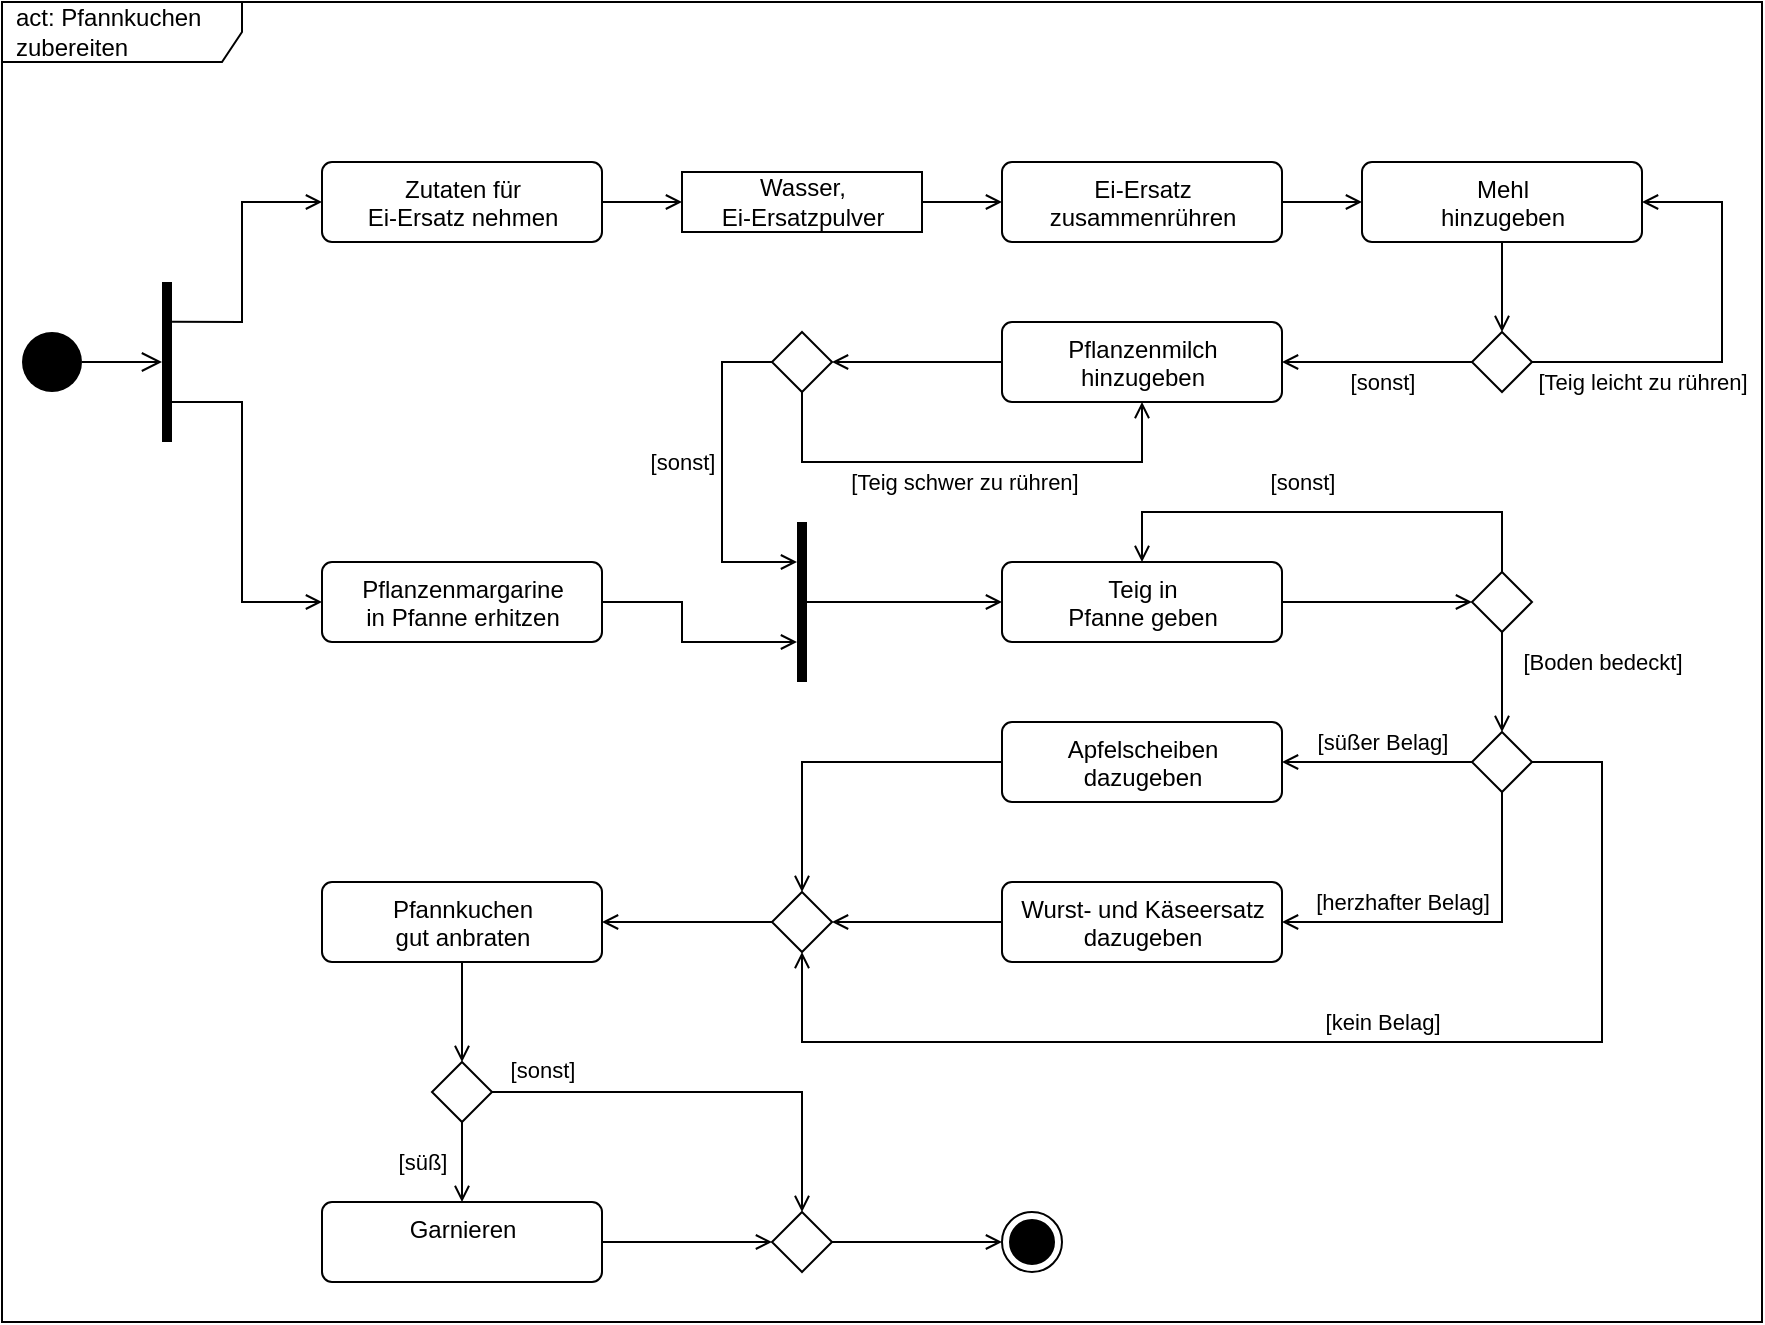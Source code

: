<mxfile version="15.6.8" type="device"><diagram name="Page-1" id="0783ab3e-0a74-02c8-0abd-f7b4e66b4bec"><mxGraphModel dx="1422" dy="767" grid="1" gridSize="10" guides="1" tooltips="1" connect="1" arrows="1" fold="1" page="1" pageScale="1" pageWidth="850" pageHeight="1100" background="none" math="0" shadow="0"><root><mxCell id="0"/><mxCell id="1" parent="0"/><mxCell id="QDPIiGc5BE3IZqjQRihs-1" value="" style="ellipse;fillColor=#000000;strokeColor=none;" vertex="1" parent="1"><mxGeometry x="10" y="165" width="30" height="30" as="geometry"/></mxCell><mxCell id="QDPIiGc5BE3IZqjQRihs-21" value="&lt;div&gt;Zutaten für&lt;/div&gt;&lt;div&gt;Ei-Ersatz nehmen&lt;br&gt;&lt;/div&gt;" style="html=1;align=center;verticalAlign=top;rounded=1;absoluteArcSize=1;arcSize=10;dashed=0;" vertex="1" parent="1"><mxGeometry x="160" y="80" width="140" height="40" as="geometry"/></mxCell><mxCell id="QDPIiGc5BE3IZqjQRihs-23" value="&lt;div&gt;Wasser,&lt;/div&gt;&lt;div&gt;Ei-Ersatzpulver&lt;br&gt;&lt;/div&gt;" style="html=1;rounded=0;" vertex="1" parent="1"><mxGeometry x="340" y="85" width="120" height="30" as="geometry"/></mxCell><mxCell id="QDPIiGc5BE3IZqjQRihs-24" value="" style="endArrow=open;html=1;rounded=0;align=center;verticalAlign=top;endFill=0;labelBackgroundColor=none;endSize=6;" edge="1" target="QDPIiGc5BE3IZqjQRihs-23" parent="1" source="QDPIiGc5BE3IZqjQRihs-21"><mxGeometry relative="1" as="geometry"><mxPoint x="300" y="97.218" as="sourcePoint"/></mxGeometry></mxCell><mxCell id="QDPIiGc5BE3IZqjQRihs-25" value="" style="endArrow=open;html=1;rounded=0;align=center;verticalAlign=top;endFill=0;labelBackgroundColor=none;endSize=6;" edge="1" source="QDPIiGc5BE3IZqjQRihs-23" parent="1" target="QDPIiGc5BE3IZqjQRihs-26"><mxGeometry relative="1" as="geometry"><mxPoint x="452.8" y="100" as="targetPoint"/></mxGeometry></mxCell><mxCell id="QDPIiGc5BE3IZqjQRihs-26" value="&lt;div&gt;Ei-Ersatz&lt;/div&gt;&lt;div&gt;zusammenrühren&lt;br&gt;&lt;/div&gt;" style="html=1;align=center;verticalAlign=top;rounded=1;absoluteArcSize=1;arcSize=10;dashed=0;" vertex="1" parent="1"><mxGeometry x="500" y="80" width="140" height="40" as="geometry"/></mxCell><mxCell id="QDPIiGc5BE3IZqjQRihs-27" value="" style="endArrow=open;startArrow=none;endFill=0;startFill=0;endSize=8;html=1;verticalAlign=bottom;labelBackgroundColor=none;strokeWidth=1;rounded=0;entryX=0;entryY=0.5;entryDx=0;entryDy=0;entryPerimeter=0;" edge="1" parent="1" source="QDPIiGc5BE3IZqjQRihs-1" target="QDPIiGc5BE3IZqjQRihs-47"><mxGeometry width="160" relative="1" as="geometry"><mxPoint x="330" y="230" as="sourcePoint"/><mxPoint x="490" y="230" as="targetPoint"/><Array as="points"><mxPoint x="70" y="180"/></Array></mxGeometry></mxCell><mxCell id="QDPIiGc5BE3IZqjQRihs-29" value="" style="rhombus;" vertex="1" parent="1"><mxGeometry x="735" y="165" width="30" height="30" as="geometry"/></mxCell><mxCell id="QDPIiGc5BE3IZqjQRihs-30" value="" style="endArrow=open;html=1;rounded=0;align=center;verticalAlign=top;endFill=0;labelBackgroundColor=none;endSize=6;" edge="1" parent="1" source="QDPIiGc5BE3IZqjQRihs-34" target="QDPIiGc5BE3IZqjQRihs-29"><mxGeometry relative="1" as="geometry"><mxPoint x="510" y="110" as="targetPoint"/><mxPoint x="470" y="110" as="sourcePoint"/></mxGeometry></mxCell><mxCell id="QDPIiGc5BE3IZqjQRihs-31" value="" style="endArrow=open;html=1;rounded=0;align=center;verticalAlign=top;endFill=0;labelBackgroundColor=none;endSize=6;" edge="1" parent="1" source="QDPIiGc5BE3IZqjQRihs-29" target="QDPIiGc5BE3IZqjQRihs-34"><mxGeometry relative="1" as="geometry"><mxPoint x="520" y="120" as="targetPoint"/><mxPoint x="480" y="120" as="sourcePoint"/><Array as="points"><mxPoint x="860" y="180"/><mxPoint x="860" y="100"/></Array></mxGeometry></mxCell><mxCell id="QDPIiGc5BE3IZqjQRihs-36" value="[Teig leicht zu rühren]" style="edgeLabel;html=1;align=center;verticalAlign=middle;resizable=0;points=[];" vertex="1" connectable="0" parent="QDPIiGc5BE3IZqjQRihs-31"><mxGeometry x="-0.666" y="-1" relative="1" as="geometry"><mxPoint x="19" y="9" as="offset"/></mxGeometry></mxCell><mxCell id="QDPIiGc5BE3IZqjQRihs-32" value="&lt;div&gt;Pflanzenmilch&lt;/div&gt;&lt;div&gt;hinzugeben&lt;br&gt;&lt;/div&gt;" style="html=1;align=center;verticalAlign=top;rounded=1;absoluteArcSize=1;arcSize=10;dashed=0;" vertex="1" parent="1"><mxGeometry x="500" y="160" width="140" height="40" as="geometry"/></mxCell><mxCell id="QDPIiGc5BE3IZqjQRihs-33" value="" style="endArrow=open;html=1;rounded=0;align=center;verticalAlign=top;endFill=0;labelBackgroundColor=none;endSize=6;" edge="1" parent="1" source="QDPIiGc5BE3IZqjQRihs-29" target="QDPIiGc5BE3IZqjQRihs-32"><mxGeometry relative="1" as="geometry"><mxPoint x="690" y="220" as="targetPoint"/><mxPoint x="595" y="185" as="sourcePoint"/><Array as="points"/></mxGeometry></mxCell><mxCell id="QDPIiGc5BE3IZqjQRihs-37" value="[sonst]" style="edgeLabel;html=1;align=center;verticalAlign=middle;resizable=0;points=[];" vertex="1" connectable="0" parent="QDPIiGc5BE3IZqjQRihs-33"><mxGeometry x="-0.452" y="-2" relative="1" as="geometry"><mxPoint x="-19" y="12" as="offset"/></mxGeometry></mxCell><mxCell id="QDPIiGc5BE3IZqjQRihs-34" value="&lt;div&gt;Mehl&lt;/div&gt;&lt;div&gt;hinzugeben&lt;br&gt;&lt;/div&gt;" style="html=1;align=center;verticalAlign=top;rounded=1;absoluteArcSize=1;arcSize=10;dashed=0;" vertex="1" parent="1"><mxGeometry x="680" y="80" width="140" height="40" as="geometry"/></mxCell><mxCell id="QDPIiGc5BE3IZqjQRihs-35" value="" style="endArrow=open;html=1;rounded=0;align=center;verticalAlign=top;endFill=0;labelBackgroundColor=none;endSize=6;" edge="1" parent="1" source="QDPIiGc5BE3IZqjQRihs-26" target="QDPIiGc5BE3IZqjQRihs-34"><mxGeometry relative="1" as="geometry"><mxPoint x="510" y="110" as="targetPoint"/><mxPoint x="470" y="110" as="sourcePoint"/></mxGeometry></mxCell><mxCell id="QDPIiGc5BE3IZqjQRihs-38" value="&lt;div&gt;Teig in&lt;/div&gt;&lt;div&gt;Pfanne geben&lt;/div&gt;" style="html=1;align=center;verticalAlign=top;rounded=1;absoluteArcSize=1;arcSize=10;dashed=0;" vertex="1" parent="1"><mxGeometry x="500" y="280" width="140" height="40" as="geometry"/></mxCell><mxCell id="QDPIiGc5BE3IZqjQRihs-39" value="" style="rhombus;" vertex="1" parent="1"><mxGeometry x="385" y="165" width="30" height="30" as="geometry"/></mxCell><mxCell id="QDPIiGc5BE3IZqjQRihs-40" value="" style="endArrow=open;html=1;rounded=0;align=center;verticalAlign=top;endFill=0;labelBackgroundColor=none;endSize=6;entryX=0.002;entryY=0.25;entryDx=0;entryDy=0;entryPerimeter=0;" edge="1" parent="1" source="QDPIiGc5BE3IZqjQRihs-39" target="QDPIiGc5BE3IZqjQRihs-50"><mxGeometry relative="1" as="geometry"><mxPoint x="330" y="250" as="targetPoint"/><mxPoint x="395" y="240" as="sourcePoint"/><Array as="points"><mxPoint x="360" y="180"/><mxPoint x="360" y="280"/></Array></mxGeometry></mxCell><mxCell id="QDPIiGc5BE3IZqjQRihs-41" value="[sonst]" style="edgeLabel;html=1;align=center;verticalAlign=middle;resizable=0;points=[];" vertex="1" connectable="0" parent="QDPIiGc5BE3IZqjQRihs-40"><mxGeometry x="-0.452" y="-2" relative="1" as="geometry"><mxPoint x="-18" y="30" as="offset"/></mxGeometry></mxCell><mxCell id="QDPIiGc5BE3IZqjQRihs-42" value="" style="endArrow=open;html=1;rounded=0;align=center;verticalAlign=top;endFill=0;labelBackgroundColor=none;endSize=6;" edge="1" parent="1" source="QDPIiGc5BE3IZqjQRihs-32" target="QDPIiGc5BE3IZqjQRihs-39"><mxGeometry relative="1" as="geometry"><mxPoint x="660" y="200" as="targetPoint"/><mxPoint x="755" y="200" as="sourcePoint"/><Array as="points"/></mxGeometry></mxCell><mxCell id="QDPIiGc5BE3IZqjQRihs-44" value="" style="endArrow=open;html=1;rounded=0;align=center;verticalAlign=top;endFill=0;labelBackgroundColor=none;endSize=6;" edge="1" parent="1" source="QDPIiGc5BE3IZqjQRihs-39" target="QDPIiGc5BE3IZqjQRihs-32"><mxGeometry relative="1" as="geometry"><mxPoint x="500" y="280" as="targetPoint"/><mxPoint x="765" y="210" as="sourcePoint"/><Array as="points"><mxPoint x="400" y="230"/><mxPoint x="570" y="230"/></Array></mxGeometry></mxCell><mxCell id="QDPIiGc5BE3IZqjQRihs-45" value="[Teig schwer zu rühren]" style="edgeLabel;html=1;align=center;verticalAlign=middle;resizable=0;points=[];" vertex="1" connectable="0" parent="QDPIiGc5BE3IZqjQRihs-44"><mxGeometry x="-0.452" y="-2" relative="1" as="geometry"><mxPoint x="51" y="8" as="offset"/></mxGeometry></mxCell><mxCell id="QDPIiGc5BE3IZqjQRihs-46" value="&lt;div&gt;Pflanzenmargarine&lt;/div&gt;&lt;div&gt;in Pfanne erhitzen&lt;br&gt;&lt;/div&gt;" style="html=1;align=center;verticalAlign=top;rounded=1;absoluteArcSize=1;arcSize=10;dashed=0;" vertex="1" parent="1"><mxGeometry x="160" y="280" width="140" height="40" as="geometry"/></mxCell><mxCell id="QDPIiGc5BE3IZqjQRihs-47" value="" style="html=1;points=[];perimeter=orthogonalPerimeter;fillColor=#000000;strokeColor=none;" vertex="1" parent="1"><mxGeometry x="80" y="140" width="5" height="80" as="geometry"/></mxCell><mxCell id="QDPIiGc5BE3IZqjQRihs-48" value="" style="endArrow=open;html=1;rounded=0;align=center;verticalAlign=top;endFill=0;labelBackgroundColor=none;endSize=6;exitX=1;exitY=0.75;exitDx=0;exitDy=0;exitPerimeter=0;" edge="1" parent="1" source="QDPIiGc5BE3IZqjQRihs-47" target="QDPIiGc5BE3IZqjQRihs-46"><mxGeometry relative="1" as="geometry"><mxPoint x="425" y="190" as="targetPoint"/><mxPoint x="510" y="190" as="sourcePoint"/><Array as="points"><mxPoint x="120" y="200"/><mxPoint x="120" y="300"/></Array></mxGeometry></mxCell><mxCell id="QDPIiGc5BE3IZqjQRihs-49" value="" style="endArrow=open;html=1;rounded=0;align=center;verticalAlign=top;endFill=0;labelBackgroundColor=none;endSize=6;exitX=1.004;exitY=0.249;exitDx=0;exitDy=0;exitPerimeter=0;" edge="1" parent="1" source="QDPIiGc5BE3IZqjQRihs-47" target="QDPIiGc5BE3IZqjQRihs-21"><mxGeometry relative="1" as="geometry"><mxPoint x="435" y="200" as="targetPoint"/><mxPoint x="520" y="200" as="sourcePoint"/><Array as="points"><mxPoint x="120" y="160"/><mxPoint x="120" y="100"/></Array></mxGeometry></mxCell><mxCell id="QDPIiGc5BE3IZqjQRihs-50" value="" style="html=1;points=[];perimeter=orthogonalPerimeter;fillColor=#000000;strokeColor=none;" vertex="1" parent="1"><mxGeometry x="397.5" y="260" width="5" height="80" as="geometry"/></mxCell><mxCell id="QDPIiGc5BE3IZqjQRihs-52" value="" style="endArrow=open;html=1;rounded=0;align=center;verticalAlign=top;endFill=0;labelBackgroundColor=none;endSize=6;exitX=1;exitY=0.5;exitDx=0;exitDy=0;entryX=0.001;entryY=0.75;entryDx=0;entryDy=0;entryPerimeter=0;" edge="1" parent="1" source="QDPIiGc5BE3IZqjQRihs-46" target="QDPIiGc5BE3IZqjQRihs-50"><mxGeometry relative="1" as="geometry"><mxPoint x="425" y="190" as="targetPoint"/><mxPoint x="510" y="190" as="sourcePoint"/><Array as="points"><mxPoint x="340" y="300"/><mxPoint x="340" y="320"/></Array></mxGeometry></mxCell><mxCell id="QDPIiGc5BE3IZqjQRihs-53" value="" style="endArrow=open;html=1;rounded=0;align=center;verticalAlign=top;endFill=0;labelBackgroundColor=none;endSize=6;" edge="1" parent="1" source="QDPIiGc5BE3IZqjQRihs-50" target="QDPIiGc5BE3IZqjQRihs-38"><mxGeometry relative="1" as="geometry"><mxPoint x="425" y="190" as="targetPoint"/><mxPoint x="510" y="190" as="sourcePoint"/><Array as="points"/></mxGeometry></mxCell><mxCell id="QDPIiGc5BE3IZqjQRihs-54" value="" style="rhombus;" vertex="1" parent="1"><mxGeometry x="735" y="285" width="30" height="30" as="geometry"/></mxCell><mxCell id="QDPIiGc5BE3IZqjQRihs-55" value="" style="endArrow=open;html=1;rounded=0;align=center;verticalAlign=top;endFill=0;labelBackgroundColor=none;endSize=6;" edge="1" parent="1" source="QDPIiGc5BE3IZqjQRihs-54" target="QDPIiGc5BE3IZqjQRihs-38"><mxGeometry relative="1" as="geometry"><mxPoint x="780" y="225" as="targetPoint"/><mxPoint x="610" y="220" as="sourcePoint"/><Array as="points"><mxPoint x="750" y="255"/><mxPoint x="570" y="255"/></Array></mxGeometry></mxCell><mxCell id="QDPIiGc5BE3IZqjQRihs-56" value="[sonst]" style="edgeLabel;html=1;align=center;verticalAlign=middle;resizable=0;points=[];" vertex="1" connectable="0" parent="QDPIiGc5BE3IZqjQRihs-55"><mxGeometry x="-0.452" y="-2" relative="1" as="geometry"><mxPoint x="-66" y="-13" as="offset"/></mxGeometry></mxCell><mxCell id="QDPIiGc5BE3IZqjQRihs-57" value="" style="endArrow=open;html=1;rounded=0;align=center;verticalAlign=top;endFill=0;labelBackgroundColor=none;endSize=6;" edge="1" parent="1" source="QDPIiGc5BE3IZqjQRihs-38" target="QDPIiGc5BE3IZqjQRihs-54"><mxGeometry relative="1" as="geometry"><mxPoint x="425" y="190" as="targetPoint"/><mxPoint x="510" y="190" as="sourcePoint"/><Array as="points"/></mxGeometry></mxCell><mxCell id="QDPIiGc5BE3IZqjQRihs-58" value="&lt;div&gt;Apfelscheiben&lt;/div&gt;&lt;div&gt;dazugeben&lt;br&gt;&lt;/div&gt;" style="html=1;align=center;verticalAlign=top;rounded=1;absoluteArcSize=1;arcSize=10;dashed=0;" vertex="1" parent="1"><mxGeometry x="500" y="360" width="140" height="40" as="geometry"/></mxCell><mxCell id="QDPIiGc5BE3IZqjQRihs-59" value="" style="endArrow=open;html=1;rounded=0;align=center;verticalAlign=top;endFill=0;labelBackgroundColor=none;endSize=6;" edge="1" parent="1" source="QDPIiGc5BE3IZqjQRihs-54" target="QDPIiGc5BE3IZqjQRihs-61"><mxGeometry relative="1" as="geometry"><mxPoint x="580" y="290" as="targetPoint"/><mxPoint x="760" y="295" as="sourcePoint"/><Array as="points"/></mxGeometry></mxCell><mxCell id="QDPIiGc5BE3IZqjQRihs-60" value="[Boden bedeckt]" style="edgeLabel;html=1;align=center;verticalAlign=middle;resizable=0;points=[];" vertex="1" connectable="0" parent="QDPIiGc5BE3IZqjQRihs-59"><mxGeometry x="-0.452" y="-2" relative="1" as="geometry"><mxPoint x="52" y="1" as="offset"/></mxGeometry></mxCell><mxCell id="QDPIiGc5BE3IZqjQRihs-61" value="" style="rhombus;" vertex="1" parent="1"><mxGeometry x="735" y="365" width="30" height="30" as="geometry"/></mxCell><mxCell id="QDPIiGc5BE3IZqjQRihs-62" value="&lt;div&gt;Wurst- und Käseersatz&lt;/div&gt;&lt;div&gt;dazugeben&lt;/div&gt;" style="html=1;align=center;verticalAlign=top;rounded=1;absoluteArcSize=1;arcSize=10;dashed=0;" vertex="1" parent="1"><mxGeometry x="500" y="440" width="140" height="40" as="geometry"/></mxCell><mxCell id="QDPIiGc5BE3IZqjQRihs-65" value="" style="endArrow=open;html=1;rounded=0;align=center;verticalAlign=top;endFill=0;labelBackgroundColor=none;endSize=6;" edge="1" parent="1" source="QDPIiGc5BE3IZqjQRihs-61" target="QDPIiGc5BE3IZqjQRihs-58"><mxGeometry relative="1" as="geometry"><mxPoint x="810" y="400" as="targetPoint"/><mxPoint x="810" y="350" as="sourcePoint"/><Array as="points"/></mxGeometry></mxCell><mxCell id="QDPIiGc5BE3IZqjQRihs-66" value="[süßer Belag]" style="edgeLabel;html=1;align=center;verticalAlign=middle;resizable=0;points=[];" vertex="1" connectable="0" parent="QDPIiGc5BE3IZqjQRihs-65"><mxGeometry x="-0.452" y="-2" relative="1" as="geometry"><mxPoint x="-19" y="-8" as="offset"/></mxGeometry></mxCell><mxCell id="QDPIiGc5BE3IZqjQRihs-67" value="" style="endArrow=open;html=1;rounded=0;align=center;verticalAlign=top;endFill=0;labelBackgroundColor=none;endSize=6;" edge="1" parent="1" source="QDPIiGc5BE3IZqjQRihs-61" target="QDPIiGc5BE3IZqjQRihs-62"><mxGeometry relative="1" as="geometry"><mxPoint x="660" y="440" as="targetPoint"/><mxPoint x="755" y="440" as="sourcePoint"/><Array as="points"><mxPoint x="750" y="460"/></Array></mxGeometry></mxCell><mxCell id="QDPIiGc5BE3IZqjQRihs-68" value="[herzhafter Belag]" style="edgeLabel;html=1;align=center;verticalAlign=middle;resizable=0;points=[];" vertex="1" connectable="0" parent="QDPIiGc5BE3IZqjQRihs-67"><mxGeometry x="-0.452" y="-2" relative="1" as="geometry"><mxPoint x="-48" y="7" as="offset"/></mxGeometry></mxCell><mxCell id="QDPIiGc5BE3IZqjQRihs-69" value="" style="endArrow=open;html=1;rounded=0;align=center;verticalAlign=top;endFill=0;labelBackgroundColor=none;endSize=6;" edge="1" parent="1" source="QDPIiGc5BE3IZqjQRihs-61" target="QDPIiGc5BE3IZqjQRihs-72"><mxGeometry relative="1" as="geometry"><mxPoint x="600" y="590" as="targetPoint"/><mxPoint x="760" y="405" as="sourcePoint"/><Array as="points"><mxPoint x="800" y="380"/><mxPoint x="800" y="520"/><mxPoint x="400" y="520"/></Array></mxGeometry></mxCell><mxCell id="QDPIiGc5BE3IZqjQRihs-77" value="[kein Belag]" style="edgeLabel;html=1;align=center;verticalAlign=middle;resizable=0;points=[];" vertex="1" connectable="0" parent="QDPIiGc5BE3IZqjQRihs-69"><mxGeometry x="0.287" y="1" relative="1" as="geometry"><mxPoint x="114" y="-11" as="offset"/></mxGeometry></mxCell><mxCell id="QDPIiGc5BE3IZqjQRihs-72" value="" style="rhombus;" vertex="1" parent="1"><mxGeometry x="385" y="445" width="30" height="30" as="geometry"/></mxCell><mxCell id="QDPIiGc5BE3IZqjQRihs-73" value="" style="endArrow=open;html=1;rounded=0;align=center;verticalAlign=top;endFill=0;labelBackgroundColor=none;endSize=6;" edge="1" parent="1" source="QDPIiGc5BE3IZqjQRihs-58" target="QDPIiGc5BE3IZqjQRihs-72"><mxGeometry relative="1" as="geometry"><mxPoint x="510" y="310" as="targetPoint"/><mxPoint x="412.5" y="310" as="sourcePoint"/><Array as="points"><mxPoint x="400" y="380"/></Array></mxGeometry></mxCell><mxCell id="QDPIiGc5BE3IZqjQRihs-74" value="" style="endArrow=open;html=1;rounded=0;align=center;verticalAlign=top;endFill=0;labelBackgroundColor=none;endSize=6;" edge="1" parent="1" source="QDPIiGc5BE3IZqjQRihs-62" target="QDPIiGc5BE3IZqjQRihs-72"><mxGeometry relative="1" as="geometry"><mxPoint x="520" y="320" as="targetPoint"/><mxPoint x="422.5" y="320" as="sourcePoint"/><Array as="points"/></mxGeometry></mxCell><mxCell id="QDPIiGc5BE3IZqjQRihs-79" value="&lt;div&gt;Pfannkuchen&lt;/div&gt;&lt;div&gt;gut anbraten&lt;br&gt;&lt;/div&gt;" style="html=1;align=center;verticalAlign=top;rounded=1;absoluteArcSize=1;arcSize=10;dashed=0;" vertex="1" parent="1"><mxGeometry x="160" y="440" width="140" height="40" as="geometry"/></mxCell><mxCell id="QDPIiGc5BE3IZqjQRihs-80" value="" style="endArrow=open;html=1;rounded=0;align=center;verticalAlign=top;endFill=0;labelBackgroundColor=none;endSize=6;" edge="1" parent="1" source="QDPIiGc5BE3IZqjQRihs-72" target="QDPIiGc5BE3IZqjQRihs-79"><mxGeometry relative="1" as="geometry"><mxPoint x="510" y="310" as="targetPoint"/><mxPoint x="412.5" y="310" as="sourcePoint"/><Array as="points"/></mxGeometry></mxCell><mxCell id="QDPIiGc5BE3IZqjQRihs-81" value="" style="rhombus;" vertex="1" parent="1"><mxGeometry x="215" y="530" width="30" height="30" as="geometry"/></mxCell><mxCell id="QDPIiGc5BE3IZqjQRihs-82" value="" style="endArrow=open;html=1;rounded=0;align=center;verticalAlign=top;endFill=0;labelBackgroundColor=none;endSize=6;" edge="1" parent="1" source="QDPIiGc5BE3IZqjQRihs-79" target="QDPIiGc5BE3IZqjQRihs-81"><mxGeometry relative="1" as="geometry"><mxPoint x="745" y="310" as="targetPoint"/><mxPoint x="650" y="310" as="sourcePoint"/><Array as="points"/></mxGeometry></mxCell><mxCell id="QDPIiGc5BE3IZqjQRihs-83" value="Garnieren" style="html=1;align=center;verticalAlign=top;rounded=1;absoluteArcSize=1;arcSize=10;dashed=0;" vertex="1" parent="1"><mxGeometry x="160" y="600" width="140" height="40" as="geometry"/></mxCell><mxCell id="QDPIiGc5BE3IZqjQRihs-84" value="" style="endArrow=open;html=1;rounded=0;align=center;verticalAlign=top;endFill=0;labelBackgroundColor=none;endSize=6;" edge="1" parent="1" source="QDPIiGc5BE3IZqjQRihs-81" target="QDPIiGc5BE3IZqjQRihs-83"><mxGeometry relative="1" as="geometry"><mxPoint x="650" y="390" as="targetPoint"/><mxPoint x="745" y="390" as="sourcePoint"/><Array as="points"/></mxGeometry></mxCell><mxCell id="QDPIiGc5BE3IZqjQRihs-85" value="[süß]" style="edgeLabel;html=1;align=center;verticalAlign=middle;resizable=0;points=[];" vertex="1" connectable="0" parent="QDPIiGc5BE3IZqjQRihs-84"><mxGeometry x="-0.452" y="-2" relative="1" as="geometry"><mxPoint x="-18" y="9" as="offset"/></mxGeometry></mxCell><mxCell id="QDPIiGc5BE3IZqjQRihs-87" value="" style="endArrow=open;html=1;rounded=0;align=center;verticalAlign=top;endFill=0;labelBackgroundColor=none;endSize=6;" edge="1" parent="1" source="QDPIiGc5BE3IZqjQRihs-81" target="QDPIiGc5BE3IZqjQRihs-89"><mxGeometry relative="1" as="geometry"><mxPoint x="375" y="575" as="targetPoint"/><mxPoint x="555" y="580" as="sourcePoint"/><Array as="points"><mxPoint x="400" y="545"/></Array></mxGeometry></mxCell><mxCell id="QDPIiGc5BE3IZqjQRihs-88" value="[sonst]" style="edgeLabel;html=1;align=center;verticalAlign=middle;resizable=0;points=[];" vertex="1" connectable="0" parent="QDPIiGc5BE3IZqjQRihs-87"><mxGeometry x="-0.452" y="-2" relative="1" as="geometry"><mxPoint x="-34" y="-13" as="offset"/></mxGeometry></mxCell><mxCell id="QDPIiGc5BE3IZqjQRihs-89" value="" style="rhombus;" vertex="1" parent="1"><mxGeometry x="385" y="605" width="30" height="30" as="geometry"/></mxCell><mxCell id="QDPIiGc5BE3IZqjQRihs-90" value="" style="endArrow=open;html=1;rounded=0;align=center;verticalAlign=top;endFill=0;labelBackgroundColor=none;endSize=6;" edge="1" parent="1" source="QDPIiGc5BE3IZqjQRihs-83" target="QDPIiGc5BE3IZqjQRihs-89"><mxGeometry relative="1" as="geometry"><mxPoint x="310" y="470" as="targetPoint"/><mxPoint x="395" y="470" as="sourcePoint"/><Array as="points"/></mxGeometry></mxCell><mxCell id="QDPIiGc5BE3IZqjQRihs-91" value="" style="endArrow=open;html=1;rounded=0;align=center;verticalAlign=top;endFill=0;labelBackgroundColor=none;endSize=6;" edge="1" parent="1" source="QDPIiGc5BE3IZqjQRihs-89"><mxGeometry relative="1" as="geometry"><mxPoint x="500" y="620" as="targetPoint"/><mxPoint x="405" y="480" as="sourcePoint"/><Array as="points"/></mxGeometry></mxCell><mxCell id="QDPIiGc5BE3IZqjQRihs-92" value="" style="ellipse;html=1;shape=endState;fillColor=#000000;strokeColor=#000000;" vertex="1" parent="1"><mxGeometry x="500" y="605" width="30" height="30" as="geometry"/></mxCell><mxCell id="QDPIiGc5BE3IZqjQRihs-93" value="act: Pfannkuchen zubereiten" style="shape=umlFrame;whiteSpace=wrap;html=1;width=120;height=30;boundedLbl=1;verticalAlign=middle;align=left;spacingLeft=5;" vertex="1" parent="1"><mxGeometry width="880" height="660" as="geometry"/></mxCell></root></mxGraphModel></diagram></mxfile>
